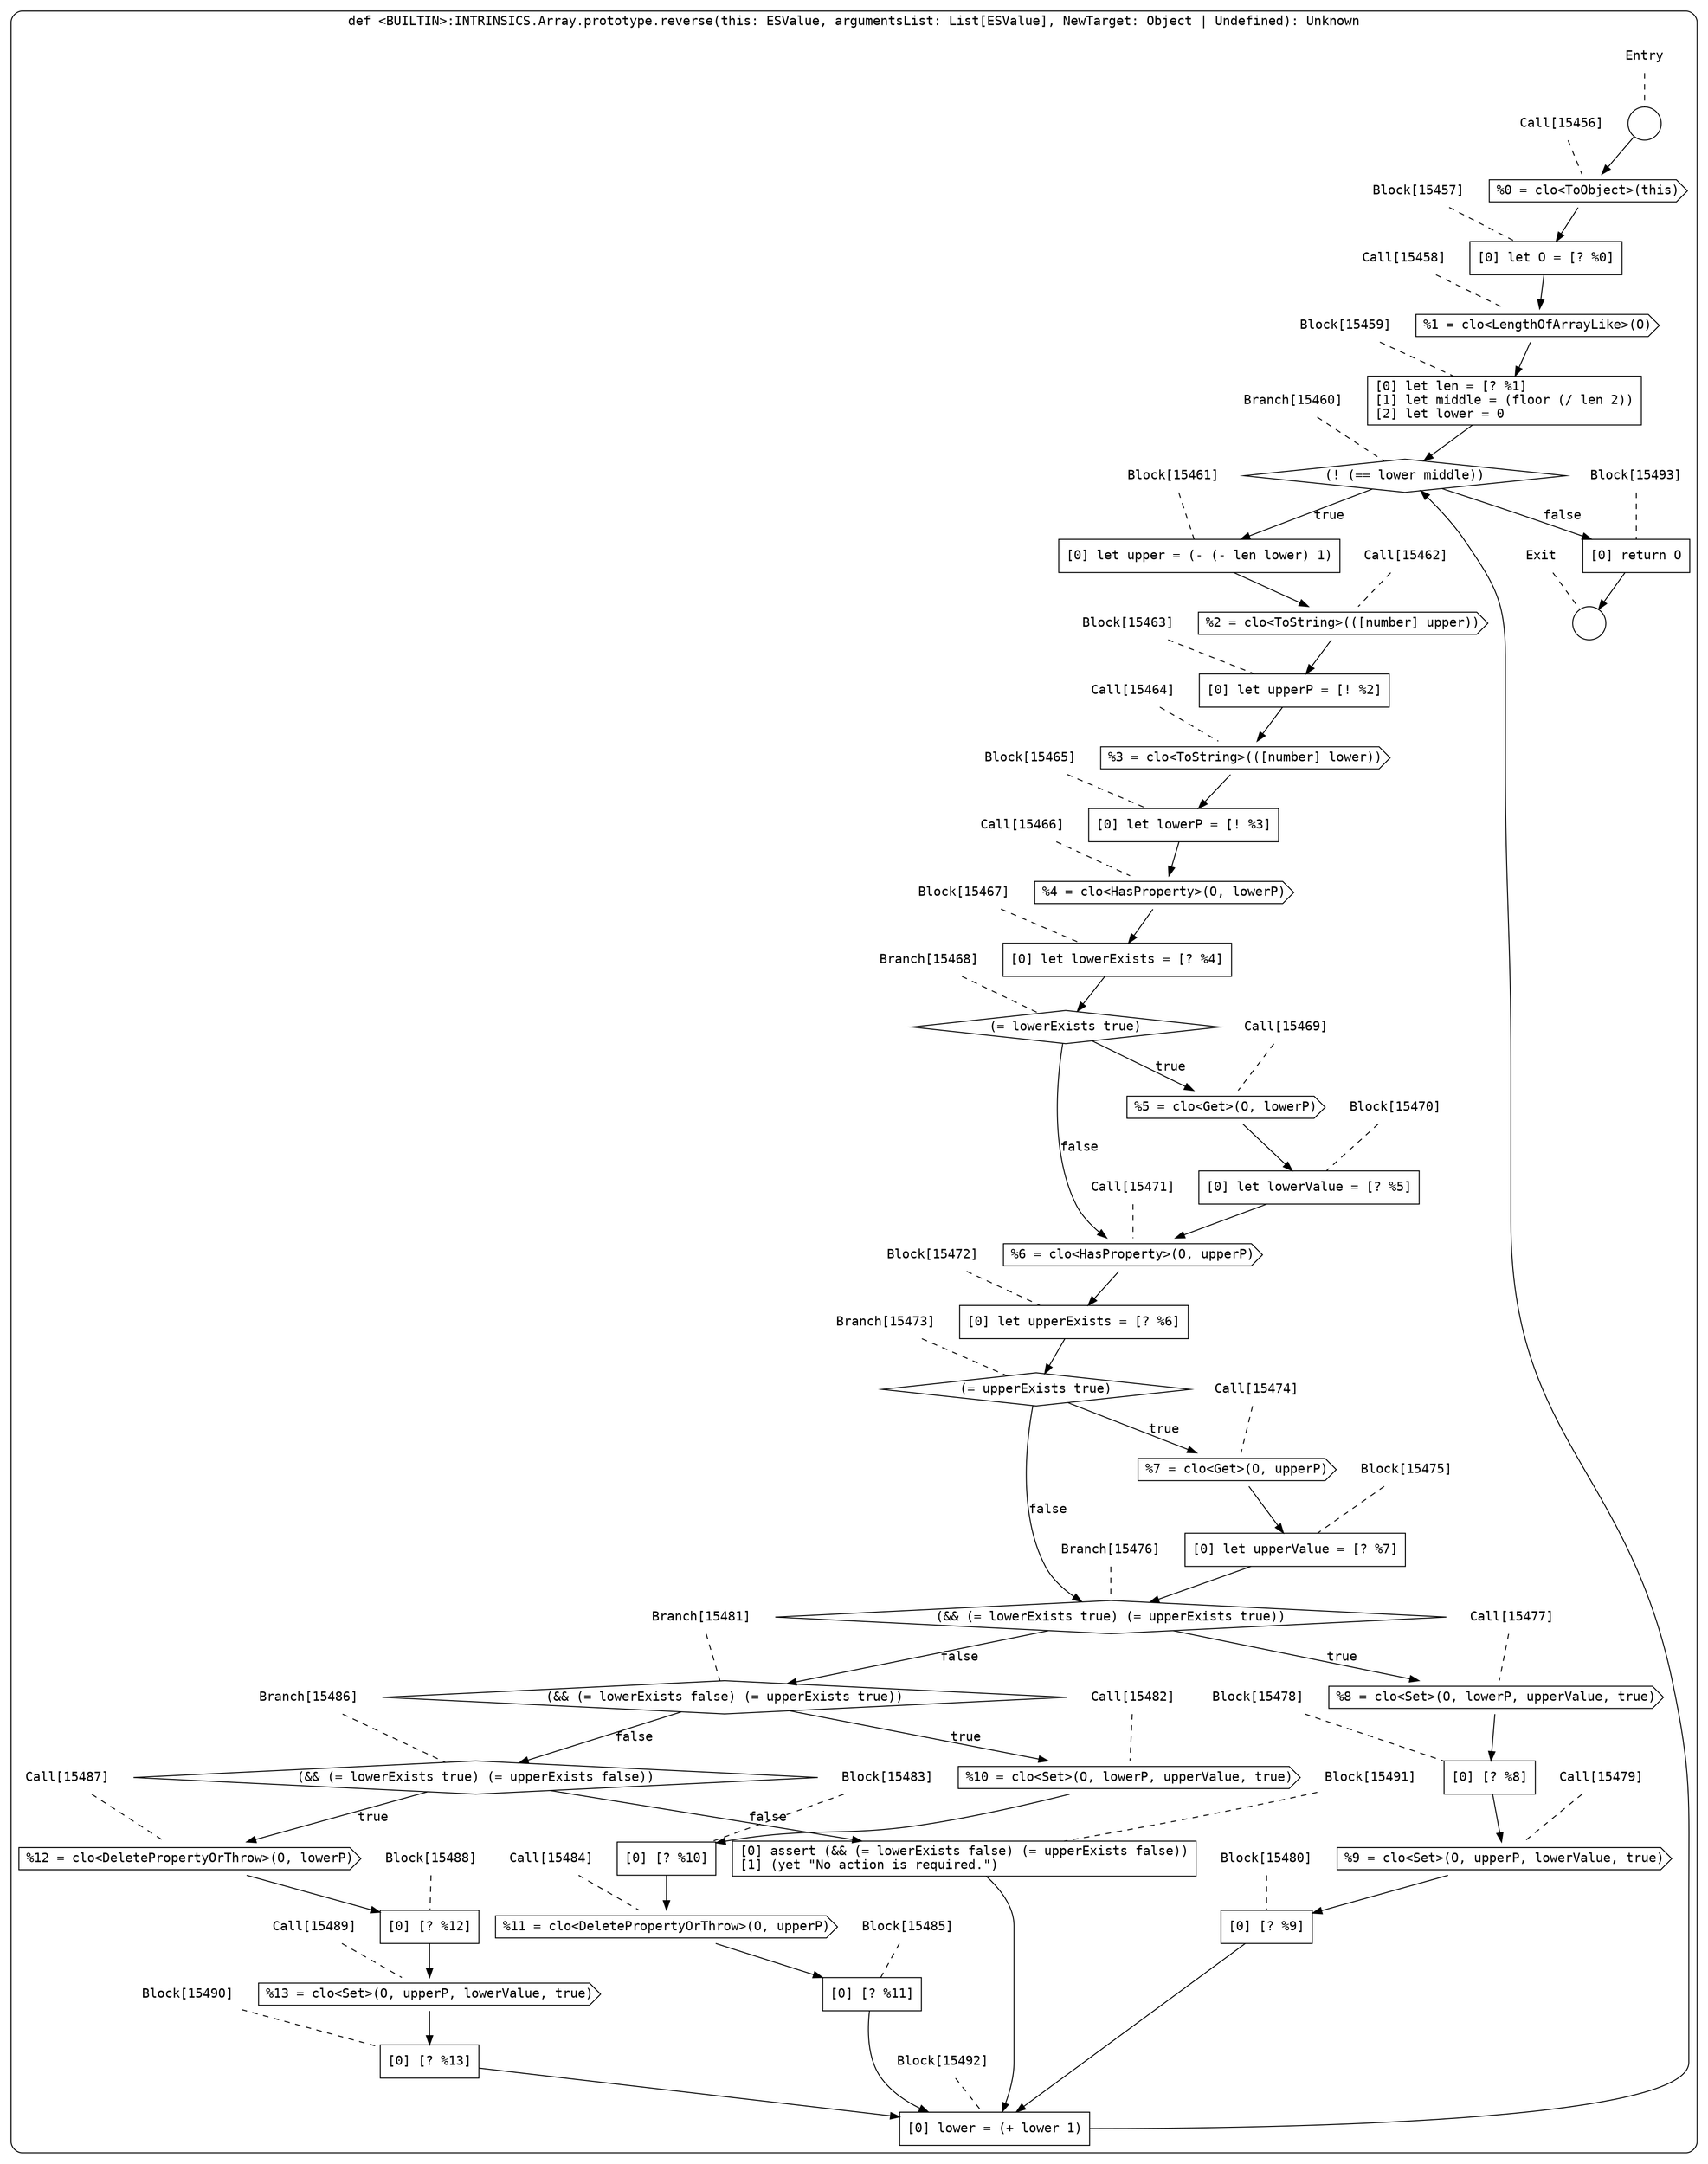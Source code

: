 digraph {
  graph [fontname = "Consolas"]
  node [fontname = "Consolas"]
  edge [fontname = "Consolas"]
  subgraph cluster2368 {
    label = "def <BUILTIN>:INTRINSICS.Array.prototype.reverse(this: ESValue, argumentsList: List[ESValue], NewTarget: Object | Undefined): Unknown"
    style = rounded
    cluster2368_entry_name [shape=none, label=<<font color="black">Entry</font>>]
    cluster2368_entry_name -> cluster2368_entry [arrowhead=none, color="black", style=dashed]
    cluster2368_entry [shape=circle label=" " color="black" fillcolor="white" style=filled]
    cluster2368_entry -> node15456 [color="black"]
    cluster2368_exit_name [shape=none, label=<<font color="black">Exit</font>>]
    cluster2368_exit_name -> cluster2368_exit [arrowhead=none, color="black", style=dashed]
    cluster2368_exit [shape=circle label=" " color="black" fillcolor="white" style=filled]
    node15456_name [shape=none, label=<<font color="black">Call[15456]</font>>]
    node15456_name -> node15456 [arrowhead=none, color="black", style=dashed]
    node15456 [shape=cds, label=<<font color="black">%0 = clo&lt;ToObject&gt;(this)</font>> color="black" fillcolor="white", style=filled]
    node15456 -> node15457 [color="black"]
    node15457_name [shape=none, label=<<font color="black">Block[15457]</font>>]
    node15457_name -> node15457 [arrowhead=none, color="black", style=dashed]
    node15457 [shape=box, label=<<font color="black">[0] let O = [? %0]<BR ALIGN="LEFT"/></font>> color="black" fillcolor="white", style=filled]
    node15457 -> node15458 [color="black"]
    node15458_name [shape=none, label=<<font color="black">Call[15458]</font>>]
    node15458_name -> node15458 [arrowhead=none, color="black", style=dashed]
    node15458 [shape=cds, label=<<font color="black">%1 = clo&lt;LengthOfArrayLike&gt;(O)</font>> color="black" fillcolor="white", style=filled]
    node15458 -> node15459 [color="black"]
    node15459_name [shape=none, label=<<font color="black">Block[15459]</font>>]
    node15459_name -> node15459 [arrowhead=none, color="black", style=dashed]
    node15459 [shape=box, label=<<font color="black">[0] let len = [? %1]<BR ALIGN="LEFT"/>[1] let middle = (floor (/ len 2))<BR ALIGN="LEFT"/>[2] let lower = 0<BR ALIGN="LEFT"/></font>> color="black" fillcolor="white", style=filled]
    node15459 -> node15460 [color="black"]
    node15460_name [shape=none, label=<<font color="black">Branch[15460]</font>>]
    node15460_name -> node15460 [arrowhead=none, color="black", style=dashed]
    node15460 [shape=diamond, label=<<font color="black">(! (== lower middle))</font>> color="black" fillcolor="white", style=filled]
    node15460 -> node15461 [label=<<font color="black">true</font>> color="black"]
    node15460 -> node15493 [label=<<font color="black">false</font>> color="black"]
    node15461_name [shape=none, label=<<font color="black">Block[15461]</font>>]
    node15461_name -> node15461 [arrowhead=none, color="black", style=dashed]
    node15461 [shape=box, label=<<font color="black">[0] let upper = (- (- len lower) 1)<BR ALIGN="LEFT"/></font>> color="black" fillcolor="white", style=filled]
    node15461 -> node15462 [color="black"]
    node15493_name [shape=none, label=<<font color="black">Block[15493]</font>>]
    node15493_name -> node15493 [arrowhead=none, color="black", style=dashed]
    node15493 [shape=box, label=<<font color="black">[0] return O<BR ALIGN="LEFT"/></font>> color="black" fillcolor="white", style=filled]
    node15493 -> cluster2368_exit [color="black"]
    node15462_name [shape=none, label=<<font color="black">Call[15462]</font>>]
    node15462_name -> node15462 [arrowhead=none, color="black", style=dashed]
    node15462 [shape=cds, label=<<font color="black">%2 = clo&lt;ToString&gt;(([number] upper))</font>> color="black" fillcolor="white", style=filled]
    node15462 -> node15463 [color="black"]
    node15463_name [shape=none, label=<<font color="black">Block[15463]</font>>]
    node15463_name -> node15463 [arrowhead=none, color="black", style=dashed]
    node15463 [shape=box, label=<<font color="black">[0] let upperP = [! %2]<BR ALIGN="LEFT"/></font>> color="black" fillcolor="white", style=filled]
    node15463 -> node15464 [color="black"]
    node15464_name [shape=none, label=<<font color="black">Call[15464]</font>>]
    node15464_name -> node15464 [arrowhead=none, color="black", style=dashed]
    node15464 [shape=cds, label=<<font color="black">%3 = clo&lt;ToString&gt;(([number] lower))</font>> color="black" fillcolor="white", style=filled]
    node15464 -> node15465 [color="black"]
    node15465_name [shape=none, label=<<font color="black">Block[15465]</font>>]
    node15465_name -> node15465 [arrowhead=none, color="black", style=dashed]
    node15465 [shape=box, label=<<font color="black">[0] let lowerP = [! %3]<BR ALIGN="LEFT"/></font>> color="black" fillcolor="white", style=filled]
    node15465 -> node15466 [color="black"]
    node15466_name [shape=none, label=<<font color="black">Call[15466]</font>>]
    node15466_name -> node15466 [arrowhead=none, color="black", style=dashed]
    node15466 [shape=cds, label=<<font color="black">%4 = clo&lt;HasProperty&gt;(O, lowerP)</font>> color="black" fillcolor="white", style=filled]
    node15466 -> node15467 [color="black"]
    node15467_name [shape=none, label=<<font color="black">Block[15467]</font>>]
    node15467_name -> node15467 [arrowhead=none, color="black", style=dashed]
    node15467 [shape=box, label=<<font color="black">[0] let lowerExists = [? %4]<BR ALIGN="LEFT"/></font>> color="black" fillcolor="white", style=filled]
    node15467 -> node15468 [color="black"]
    node15468_name [shape=none, label=<<font color="black">Branch[15468]</font>>]
    node15468_name -> node15468 [arrowhead=none, color="black", style=dashed]
    node15468 [shape=diamond, label=<<font color="black">(= lowerExists true)</font>> color="black" fillcolor="white", style=filled]
    node15468 -> node15469 [label=<<font color="black">true</font>> color="black"]
    node15468 -> node15471 [label=<<font color="black">false</font>> color="black"]
    node15469_name [shape=none, label=<<font color="black">Call[15469]</font>>]
    node15469_name -> node15469 [arrowhead=none, color="black", style=dashed]
    node15469 [shape=cds, label=<<font color="black">%5 = clo&lt;Get&gt;(O, lowerP)</font>> color="black" fillcolor="white", style=filled]
    node15469 -> node15470 [color="black"]
    node15471_name [shape=none, label=<<font color="black">Call[15471]</font>>]
    node15471_name -> node15471 [arrowhead=none, color="black", style=dashed]
    node15471 [shape=cds, label=<<font color="black">%6 = clo&lt;HasProperty&gt;(O, upperP)</font>> color="black" fillcolor="white", style=filled]
    node15471 -> node15472 [color="black"]
    node15470_name [shape=none, label=<<font color="black">Block[15470]</font>>]
    node15470_name -> node15470 [arrowhead=none, color="black", style=dashed]
    node15470 [shape=box, label=<<font color="black">[0] let lowerValue = [? %5]<BR ALIGN="LEFT"/></font>> color="black" fillcolor="white", style=filled]
    node15470 -> node15471 [color="black"]
    node15472_name [shape=none, label=<<font color="black">Block[15472]</font>>]
    node15472_name -> node15472 [arrowhead=none, color="black", style=dashed]
    node15472 [shape=box, label=<<font color="black">[0] let upperExists = [? %6]<BR ALIGN="LEFT"/></font>> color="black" fillcolor="white", style=filled]
    node15472 -> node15473 [color="black"]
    node15473_name [shape=none, label=<<font color="black">Branch[15473]</font>>]
    node15473_name -> node15473 [arrowhead=none, color="black", style=dashed]
    node15473 [shape=diamond, label=<<font color="black">(= upperExists true)</font>> color="black" fillcolor="white", style=filled]
    node15473 -> node15474 [label=<<font color="black">true</font>> color="black"]
    node15473 -> node15476 [label=<<font color="black">false</font>> color="black"]
    node15474_name [shape=none, label=<<font color="black">Call[15474]</font>>]
    node15474_name -> node15474 [arrowhead=none, color="black", style=dashed]
    node15474 [shape=cds, label=<<font color="black">%7 = clo&lt;Get&gt;(O, upperP)</font>> color="black" fillcolor="white", style=filled]
    node15474 -> node15475 [color="black"]
    node15476_name [shape=none, label=<<font color="black">Branch[15476]</font>>]
    node15476_name -> node15476 [arrowhead=none, color="black", style=dashed]
    node15476 [shape=diamond, label=<<font color="black">(&amp;&amp; (= lowerExists true) (= upperExists true))</font>> color="black" fillcolor="white", style=filled]
    node15476 -> node15477 [label=<<font color="black">true</font>> color="black"]
    node15476 -> node15481 [label=<<font color="black">false</font>> color="black"]
    node15475_name [shape=none, label=<<font color="black">Block[15475]</font>>]
    node15475_name -> node15475 [arrowhead=none, color="black", style=dashed]
    node15475 [shape=box, label=<<font color="black">[0] let upperValue = [? %7]<BR ALIGN="LEFT"/></font>> color="black" fillcolor="white", style=filled]
    node15475 -> node15476 [color="black"]
    node15477_name [shape=none, label=<<font color="black">Call[15477]</font>>]
    node15477_name -> node15477 [arrowhead=none, color="black", style=dashed]
    node15477 [shape=cds, label=<<font color="black">%8 = clo&lt;Set&gt;(O, lowerP, upperValue, true)</font>> color="black" fillcolor="white", style=filled]
    node15477 -> node15478 [color="black"]
    node15481_name [shape=none, label=<<font color="black">Branch[15481]</font>>]
    node15481_name -> node15481 [arrowhead=none, color="black", style=dashed]
    node15481 [shape=diamond, label=<<font color="black">(&amp;&amp; (= lowerExists false) (= upperExists true))</font>> color="black" fillcolor="white", style=filled]
    node15481 -> node15482 [label=<<font color="black">true</font>> color="black"]
    node15481 -> node15486 [label=<<font color="black">false</font>> color="black"]
    node15478_name [shape=none, label=<<font color="black">Block[15478]</font>>]
    node15478_name -> node15478 [arrowhead=none, color="black", style=dashed]
    node15478 [shape=box, label=<<font color="black">[0] [? %8]<BR ALIGN="LEFT"/></font>> color="black" fillcolor="white", style=filled]
    node15478 -> node15479 [color="black"]
    node15482_name [shape=none, label=<<font color="black">Call[15482]</font>>]
    node15482_name -> node15482 [arrowhead=none, color="black", style=dashed]
    node15482 [shape=cds, label=<<font color="black">%10 = clo&lt;Set&gt;(O, lowerP, upperValue, true)</font>> color="black" fillcolor="white", style=filled]
    node15482 -> node15483 [color="black"]
    node15486_name [shape=none, label=<<font color="black">Branch[15486]</font>>]
    node15486_name -> node15486 [arrowhead=none, color="black", style=dashed]
    node15486 [shape=diamond, label=<<font color="black">(&amp;&amp; (= lowerExists true) (= upperExists false))</font>> color="black" fillcolor="white", style=filled]
    node15486 -> node15487 [label=<<font color="black">true</font>> color="black"]
    node15486 -> node15491 [label=<<font color="black">false</font>> color="black"]
    node15479_name [shape=none, label=<<font color="black">Call[15479]</font>>]
    node15479_name -> node15479 [arrowhead=none, color="black", style=dashed]
    node15479 [shape=cds, label=<<font color="black">%9 = clo&lt;Set&gt;(O, upperP, lowerValue, true)</font>> color="black" fillcolor="white", style=filled]
    node15479 -> node15480 [color="black"]
    node15483_name [shape=none, label=<<font color="black">Block[15483]</font>>]
    node15483_name -> node15483 [arrowhead=none, color="black", style=dashed]
    node15483 [shape=box, label=<<font color="black">[0] [? %10]<BR ALIGN="LEFT"/></font>> color="black" fillcolor="white", style=filled]
    node15483 -> node15484 [color="black"]
    node15487_name [shape=none, label=<<font color="black">Call[15487]</font>>]
    node15487_name -> node15487 [arrowhead=none, color="black", style=dashed]
    node15487 [shape=cds, label=<<font color="black">%12 = clo&lt;DeletePropertyOrThrow&gt;(O, lowerP)</font>> color="black" fillcolor="white", style=filled]
    node15487 -> node15488 [color="black"]
    node15491_name [shape=none, label=<<font color="black">Block[15491]</font>>]
    node15491_name -> node15491 [arrowhead=none, color="black", style=dashed]
    node15491 [shape=box, label=<<font color="black">[0] assert (&amp;&amp; (= lowerExists false) (= upperExists false))<BR ALIGN="LEFT"/>[1] (yet &quot;No action is required.&quot;)<BR ALIGN="LEFT"/></font>> color="black" fillcolor="white", style=filled]
    node15491 -> node15492 [color="black"]
    node15480_name [shape=none, label=<<font color="black">Block[15480]</font>>]
    node15480_name -> node15480 [arrowhead=none, color="black", style=dashed]
    node15480 [shape=box, label=<<font color="black">[0] [? %9]<BR ALIGN="LEFT"/></font>> color="black" fillcolor="white", style=filled]
    node15480 -> node15492 [color="black"]
    node15484_name [shape=none, label=<<font color="black">Call[15484]</font>>]
    node15484_name -> node15484 [arrowhead=none, color="black", style=dashed]
    node15484 [shape=cds, label=<<font color="black">%11 = clo&lt;DeletePropertyOrThrow&gt;(O, upperP)</font>> color="black" fillcolor="white", style=filled]
    node15484 -> node15485 [color="black"]
    node15488_name [shape=none, label=<<font color="black">Block[15488]</font>>]
    node15488_name -> node15488 [arrowhead=none, color="black", style=dashed]
    node15488 [shape=box, label=<<font color="black">[0] [? %12]<BR ALIGN="LEFT"/></font>> color="black" fillcolor="white", style=filled]
    node15488 -> node15489 [color="black"]
    node15492_name [shape=none, label=<<font color="black">Block[15492]</font>>]
    node15492_name -> node15492 [arrowhead=none, color="black", style=dashed]
    node15492 [shape=box, label=<<font color="black">[0] lower = (+ lower 1)<BR ALIGN="LEFT"/></font>> color="black" fillcolor="white", style=filled]
    node15492 -> node15460 [color="black"]
    node15485_name [shape=none, label=<<font color="black">Block[15485]</font>>]
    node15485_name -> node15485 [arrowhead=none, color="black", style=dashed]
    node15485 [shape=box, label=<<font color="black">[0] [? %11]<BR ALIGN="LEFT"/></font>> color="black" fillcolor="white", style=filled]
    node15485 -> node15492 [color="black"]
    node15489_name [shape=none, label=<<font color="black">Call[15489]</font>>]
    node15489_name -> node15489 [arrowhead=none, color="black", style=dashed]
    node15489 [shape=cds, label=<<font color="black">%13 = clo&lt;Set&gt;(O, upperP, lowerValue, true)</font>> color="black" fillcolor="white", style=filled]
    node15489 -> node15490 [color="black"]
    node15490_name [shape=none, label=<<font color="black">Block[15490]</font>>]
    node15490_name -> node15490 [arrowhead=none, color="black", style=dashed]
    node15490 [shape=box, label=<<font color="black">[0] [? %13]<BR ALIGN="LEFT"/></font>> color="black" fillcolor="white", style=filled]
    node15490 -> node15492 [color="black"]
  }
}